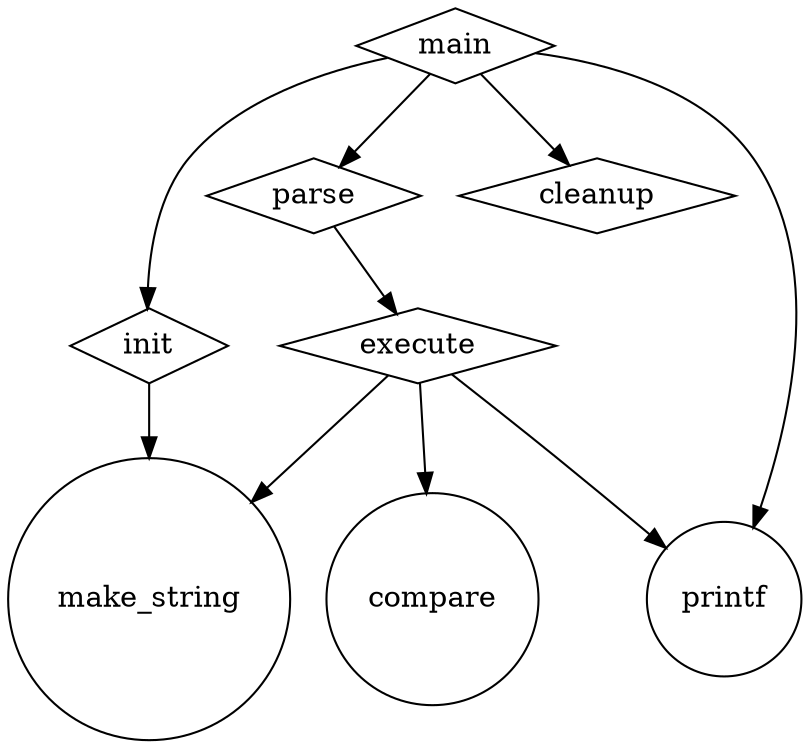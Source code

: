 /* This sample script generates a graph of 
   typical steps during software compilation */

digraph G {
  node [shape="diamond"];

  main -> parse -> execute
  main -> init
  main -> cleanup

  node [shape="circle"];

  execute -> make_string
  execute -> printf
  init -> make_string
  main -> printf
  execute -> compare
}
